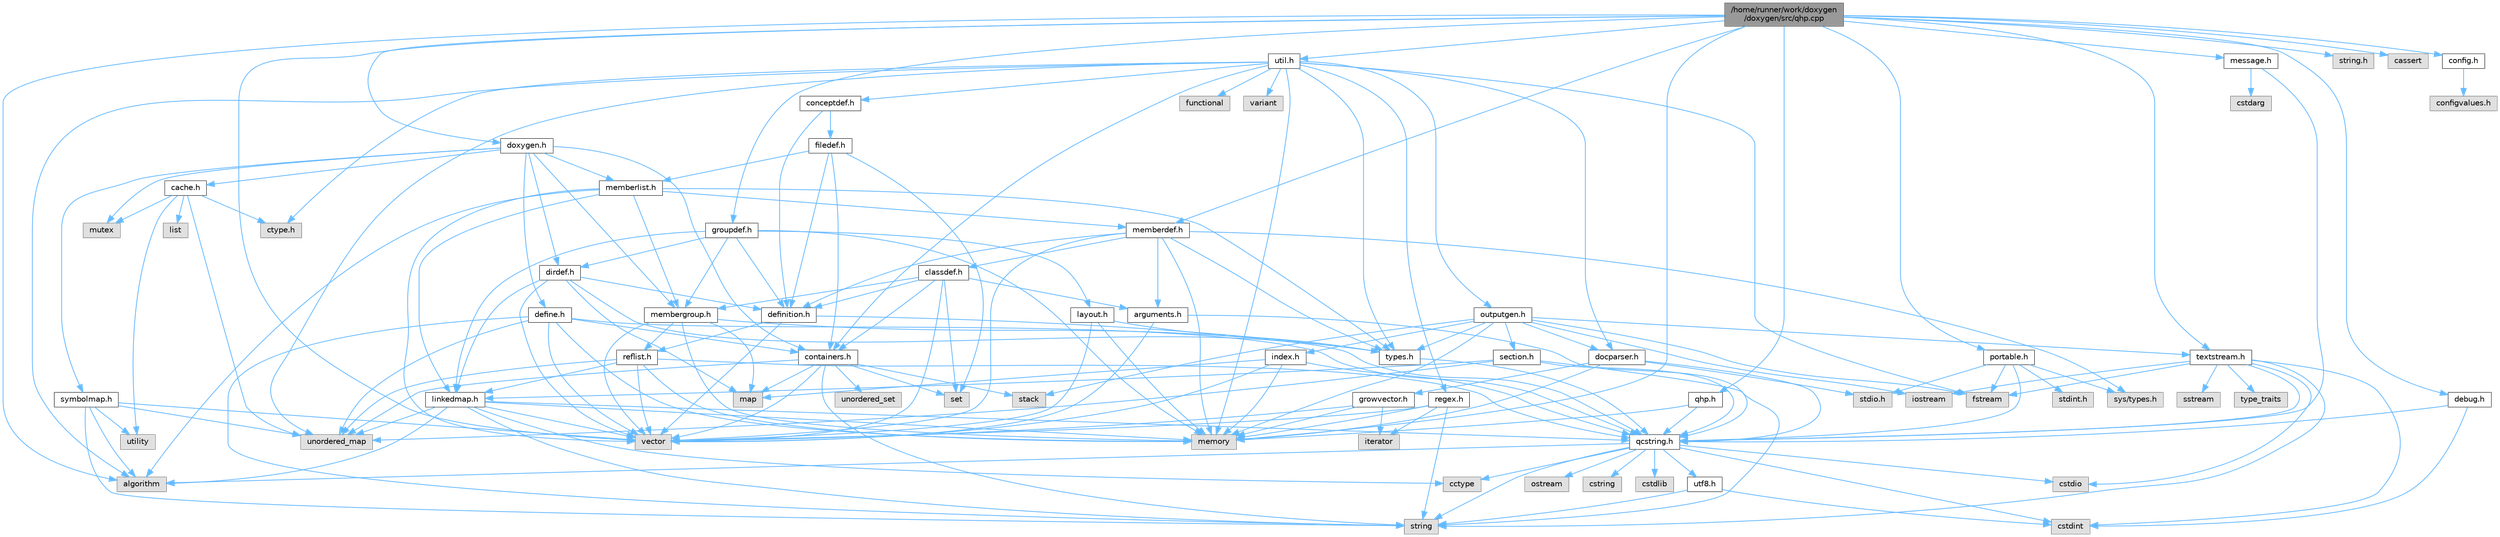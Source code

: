 digraph "/home/runner/work/doxygen/doxygen/src/qhp.cpp"
{
 // INTERACTIVE_SVG=YES
 // LATEX_PDF_SIZE
  bgcolor="transparent";
  edge [fontname=Helvetica,fontsize=10,labelfontname=Helvetica,labelfontsize=10];
  node [fontname=Helvetica,fontsize=10,shape=box,height=0.2,width=0.4];
  Node1 [label="/home/runner/work/doxygen\l/doxygen/src/qhp.cpp",height=0.2,width=0.4,color="gray40", fillcolor="grey60", style="filled", fontcolor="black",tooltip=" "];
  Node1 -> Node2 [color="steelblue1",style="solid"];
  Node2 [label="algorithm",height=0.2,width=0.4,color="grey60", fillcolor="#E0E0E0", style="filled",tooltip=" "];
  Node1 -> Node3 [color="steelblue1",style="solid"];
  Node3 [label="memory",height=0.2,width=0.4,color="grey60", fillcolor="#E0E0E0", style="filled",tooltip=" "];
  Node1 -> Node4 [color="steelblue1",style="solid"];
  Node4 [label="string.h",height=0.2,width=0.4,color="grey60", fillcolor="#E0E0E0", style="filled",tooltip=" "];
  Node1 -> Node5 [color="steelblue1",style="solid"];
  Node5 [label="vector",height=0.2,width=0.4,color="grey60", fillcolor="#E0E0E0", style="filled",tooltip=" "];
  Node1 -> Node6 [color="steelblue1",style="solid"];
  Node6 [label="cassert",height=0.2,width=0.4,color="grey60", fillcolor="#E0E0E0", style="filled",tooltip=" "];
  Node1 -> Node7 [color="steelblue1",style="solid"];
  Node7 [label="config.h",height=0.2,width=0.4,color="grey40", fillcolor="white", style="filled",URL="$db/d16/config_8h.html",tooltip=" "];
  Node7 -> Node8 [color="steelblue1",style="solid"];
  Node8 [label="configvalues.h",height=0.2,width=0.4,color="grey60", fillcolor="#E0E0E0", style="filled",tooltip=" "];
  Node1 -> Node9 [color="steelblue1",style="solid"];
  Node9 [label="debug.h",height=0.2,width=0.4,color="grey40", fillcolor="white", style="filled",URL="$db/d16/debug_8h.html",tooltip=" "];
  Node9 -> Node10 [color="steelblue1",style="solid"];
  Node10 [label="cstdint",height=0.2,width=0.4,color="grey60", fillcolor="#E0E0E0", style="filled",tooltip=" "];
  Node9 -> Node11 [color="steelblue1",style="solid"];
  Node11 [label="qcstring.h",height=0.2,width=0.4,color="grey40", fillcolor="white", style="filled",URL="$d7/d5c/qcstring_8h.html",tooltip=" "];
  Node11 -> Node12 [color="steelblue1",style="solid"];
  Node12 [label="string",height=0.2,width=0.4,color="grey60", fillcolor="#E0E0E0", style="filled",tooltip=" "];
  Node11 -> Node2 [color="steelblue1",style="solid"];
  Node11 -> Node13 [color="steelblue1",style="solid"];
  Node13 [label="cctype",height=0.2,width=0.4,color="grey60", fillcolor="#E0E0E0", style="filled",tooltip=" "];
  Node11 -> Node14 [color="steelblue1",style="solid"];
  Node14 [label="cstring",height=0.2,width=0.4,color="grey60", fillcolor="#E0E0E0", style="filled",tooltip=" "];
  Node11 -> Node15 [color="steelblue1",style="solid"];
  Node15 [label="cstdio",height=0.2,width=0.4,color="grey60", fillcolor="#E0E0E0", style="filled",tooltip=" "];
  Node11 -> Node16 [color="steelblue1",style="solid"];
  Node16 [label="cstdlib",height=0.2,width=0.4,color="grey60", fillcolor="#E0E0E0", style="filled",tooltip=" "];
  Node11 -> Node10 [color="steelblue1",style="solid"];
  Node11 -> Node17 [color="steelblue1",style="solid"];
  Node17 [label="ostream",height=0.2,width=0.4,color="grey60", fillcolor="#E0E0E0", style="filled",tooltip=" "];
  Node11 -> Node18 [color="steelblue1",style="solid"];
  Node18 [label="utf8.h",height=0.2,width=0.4,color="grey40", fillcolor="white", style="filled",URL="$db/d7c/utf8_8h.html",tooltip="Various UTF8 related helper functions."];
  Node18 -> Node10 [color="steelblue1",style="solid"];
  Node18 -> Node12 [color="steelblue1",style="solid"];
  Node1 -> Node19 [color="steelblue1",style="solid"];
  Node19 [label="doxygen.h",height=0.2,width=0.4,color="grey40", fillcolor="white", style="filled",URL="$d1/da1/doxygen_8h.html",tooltip=" "];
  Node19 -> Node20 [color="steelblue1",style="solid"];
  Node20 [label="mutex",height=0.2,width=0.4,color="grey60", fillcolor="#E0E0E0", style="filled",tooltip=" "];
  Node19 -> Node21 [color="steelblue1",style="solid"];
  Node21 [label="containers.h",height=0.2,width=0.4,color="grey40", fillcolor="white", style="filled",URL="$d5/d75/containers_8h.html",tooltip=" "];
  Node21 -> Node5 [color="steelblue1",style="solid"];
  Node21 -> Node12 [color="steelblue1",style="solid"];
  Node21 -> Node22 [color="steelblue1",style="solid"];
  Node22 [label="set",height=0.2,width=0.4,color="grey60", fillcolor="#E0E0E0", style="filled",tooltip=" "];
  Node21 -> Node23 [color="steelblue1",style="solid"];
  Node23 [label="map",height=0.2,width=0.4,color="grey60", fillcolor="#E0E0E0", style="filled",tooltip=" "];
  Node21 -> Node24 [color="steelblue1",style="solid"];
  Node24 [label="unordered_set",height=0.2,width=0.4,color="grey60", fillcolor="#E0E0E0", style="filled",tooltip=" "];
  Node21 -> Node25 [color="steelblue1",style="solid"];
  Node25 [label="unordered_map",height=0.2,width=0.4,color="grey60", fillcolor="#E0E0E0", style="filled",tooltip=" "];
  Node21 -> Node26 [color="steelblue1",style="solid"];
  Node26 [label="stack",height=0.2,width=0.4,color="grey60", fillcolor="#E0E0E0", style="filled",tooltip=" "];
  Node19 -> Node27 [color="steelblue1",style="solid"];
  Node27 [label="membergroup.h",height=0.2,width=0.4,color="grey40", fillcolor="white", style="filled",URL="$d9/d11/membergroup_8h.html",tooltip=" "];
  Node27 -> Node5 [color="steelblue1",style="solid"];
  Node27 -> Node23 [color="steelblue1",style="solid"];
  Node27 -> Node3 [color="steelblue1",style="solid"];
  Node27 -> Node28 [color="steelblue1",style="solid"];
  Node28 [label="types.h",height=0.2,width=0.4,color="grey40", fillcolor="white", style="filled",URL="$d9/d49/types_8h.html",tooltip="This file contains a number of basic enums and types."];
  Node28 -> Node11 [color="steelblue1",style="solid"];
  Node27 -> Node29 [color="steelblue1",style="solid"];
  Node29 [label="reflist.h",height=0.2,width=0.4,color="grey40", fillcolor="white", style="filled",URL="$d1/d02/reflist_8h.html",tooltip=" "];
  Node29 -> Node5 [color="steelblue1",style="solid"];
  Node29 -> Node25 [color="steelblue1",style="solid"];
  Node29 -> Node3 [color="steelblue1",style="solid"];
  Node29 -> Node11 [color="steelblue1",style="solid"];
  Node29 -> Node30 [color="steelblue1",style="solid"];
  Node30 [label="linkedmap.h",height=0.2,width=0.4,color="grey40", fillcolor="white", style="filled",URL="$da/de1/linkedmap_8h.html",tooltip=" "];
  Node30 -> Node25 [color="steelblue1",style="solid"];
  Node30 -> Node5 [color="steelblue1",style="solid"];
  Node30 -> Node3 [color="steelblue1",style="solid"];
  Node30 -> Node12 [color="steelblue1",style="solid"];
  Node30 -> Node2 [color="steelblue1",style="solid"];
  Node30 -> Node13 [color="steelblue1",style="solid"];
  Node30 -> Node11 [color="steelblue1",style="solid"];
  Node19 -> Node31 [color="steelblue1",style="solid"];
  Node31 [label="dirdef.h",height=0.2,width=0.4,color="grey40", fillcolor="white", style="filled",URL="$d6/d15/dirdef_8h.html",tooltip=" "];
  Node31 -> Node5 [color="steelblue1",style="solid"];
  Node31 -> Node23 [color="steelblue1",style="solid"];
  Node31 -> Node11 [color="steelblue1",style="solid"];
  Node31 -> Node30 [color="steelblue1",style="solid"];
  Node31 -> Node32 [color="steelblue1",style="solid"];
  Node32 [label="definition.h",height=0.2,width=0.4,color="grey40", fillcolor="white", style="filled",URL="$df/da1/definition_8h.html",tooltip=" "];
  Node32 -> Node5 [color="steelblue1",style="solid"];
  Node32 -> Node28 [color="steelblue1",style="solid"];
  Node32 -> Node29 [color="steelblue1",style="solid"];
  Node19 -> Node33 [color="steelblue1",style="solid"];
  Node33 [label="memberlist.h",height=0.2,width=0.4,color="grey40", fillcolor="white", style="filled",URL="$dd/d78/memberlist_8h.html",tooltip=" "];
  Node33 -> Node5 [color="steelblue1",style="solid"];
  Node33 -> Node2 [color="steelblue1",style="solid"];
  Node33 -> Node34 [color="steelblue1",style="solid"];
  Node34 [label="memberdef.h",height=0.2,width=0.4,color="grey40", fillcolor="white", style="filled",URL="$d4/d46/memberdef_8h.html",tooltip=" "];
  Node34 -> Node5 [color="steelblue1",style="solid"];
  Node34 -> Node3 [color="steelblue1",style="solid"];
  Node34 -> Node35 [color="steelblue1",style="solid"];
  Node35 [label="sys/types.h",height=0.2,width=0.4,color="grey60", fillcolor="#E0E0E0", style="filled",tooltip=" "];
  Node34 -> Node28 [color="steelblue1",style="solid"];
  Node34 -> Node32 [color="steelblue1",style="solid"];
  Node34 -> Node36 [color="steelblue1",style="solid"];
  Node36 [label="arguments.h",height=0.2,width=0.4,color="grey40", fillcolor="white", style="filled",URL="$df/d9b/arguments_8h.html",tooltip=" "];
  Node36 -> Node5 [color="steelblue1",style="solid"];
  Node36 -> Node11 [color="steelblue1",style="solid"];
  Node34 -> Node37 [color="steelblue1",style="solid"];
  Node37 [label="classdef.h",height=0.2,width=0.4,color="grey40", fillcolor="white", style="filled",URL="$d1/da6/classdef_8h.html",tooltip=" "];
  Node37 -> Node5 [color="steelblue1",style="solid"];
  Node37 -> Node22 [color="steelblue1",style="solid"];
  Node37 -> Node21 [color="steelblue1",style="solid"];
  Node37 -> Node32 [color="steelblue1",style="solid"];
  Node37 -> Node36 [color="steelblue1",style="solid"];
  Node37 -> Node27 [color="steelblue1",style="solid"];
  Node33 -> Node30 [color="steelblue1",style="solid"];
  Node33 -> Node28 [color="steelblue1",style="solid"];
  Node33 -> Node27 [color="steelblue1",style="solid"];
  Node19 -> Node38 [color="steelblue1",style="solid"];
  Node38 [label="define.h",height=0.2,width=0.4,color="grey40", fillcolor="white", style="filled",URL="$df/d67/define_8h.html",tooltip=" "];
  Node38 -> Node5 [color="steelblue1",style="solid"];
  Node38 -> Node3 [color="steelblue1",style="solid"];
  Node38 -> Node12 [color="steelblue1",style="solid"];
  Node38 -> Node25 [color="steelblue1",style="solid"];
  Node38 -> Node11 [color="steelblue1",style="solid"];
  Node38 -> Node21 [color="steelblue1",style="solid"];
  Node19 -> Node39 [color="steelblue1",style="solid"];
  Node39 [label="cache.h",height=0.2,width=0.4,color="grey40", fillcolor="white", style="filled",URL="$d3/d26/cache_8h.html",tooltip=" "];
  Node39 -> Node40 [color="steelblue1",style="solid"];
  Node40 [label="list",height=0.2,width=0.4,color="grey60", fillcolor="#E0E0E0", style="filled",tooltip=" "];
  Node39 -> Node25 [color="steelblue1",style="solid"];
  Node39 -> Node20 [color="steelblue1",style="solid"];
  Node39 -> Node41 [color="steelblue1",style="solid"];
  Node41 [label="utility",height=0.2,width=0.4,color="grey60", fillcolor="#E0E0E0", style="filled",tooltip=" "];
  Node39 -> Node42 [color="steelblue1",style="solid"];
  Node42 [label="ctype.h",height=0.2,width=0.4,color="grey60", fillcolor="#E0E0E0", style="filled",tooltip=" "];
  Node19 -> Node43 [color="steelblue1",style="solid"];
  Node43 [label="symbolmap.h",height=0.2,width=0.4,color="grey40", fillcolor="white", style="filled",URL="$d7/ddd/symbolmap_8h.html",tooltip=" "];
  Node43 -> Node2 [color="steelblue1",style="solid"];
  Node43 -> Node25 [color="steelblue1",style="solid"];
  Node43 -> Node5 [color="steelblue1",style="solid"];
  Node43 -> Node12 [color="steelblue1",style="solid"];
  Node43 -> Node41 [color="steelblue1",style="solid"];
  Node1 -> Node44 [color="steelblue1",style="solid"];
  Node44 [label="groupdef.h",height=0.2,width=0.4,color="grey40", fillcolor="white", style="filled",URL="$d1/de6/groupdef_8h.html",tooltip=" "];
  Node44 -> Node3 [color="steelblue1",style="solid"];
  Node44 -> Node32 [color="steelblue1",style="solid"];
  Node44 -> Node31 [color="steelblue1",style="solid"];
  Node44 -> Node45 [color="steelblue1",style="solid"];
  Node45 [label="layout.h",height=0.2,width=0.4,color="grey40", fillcolor="white", style="filled",URL="$db/d51/layout_8h.html",tooltip=" "];
  Node45 -> Node3 [color="steelblue1",style="solid"];
  Node45 -> Node5 [color="steelblue1",style="solid"];
  Node45 -> Node28 [color="steelblue1",style="solid"];
  Node44 -> Node27 [color="steelblue1",style="solid"];
  Node44 -> Node30 [color="steelblue1",style="solid"];
  Node1 -> Node34 [color="steelblue1",style="solid"];
  Node1 -> Node46 [color="steelblue1",style="solid"];
  Node46 [label="message.h",height=0.2,width=0.4,color="grey40", fillcolor="white", style="filled",URL="$d2/d0d/message_8h.html",tooltip=" "];
  Node46 -> Node47 [color="steelblue1",style="solid"];
  Node47 [label="cstdarg",height=0.2,width=0.4,color="grey60", fillcolor="#E0E0E0", style="filled",tooltip=" "];
  Node46 -> Node11 [color="steelblue1",style="solid"];
  Node1 -> Node48 [color="steelblue1",style="solid"];
  Node48 [label="qhp.h",height=0.2,width=0.4,color="grey40", fillcolor="white", style="filled",URL="$dc/d20/qhp_8h.html",tooltip=" "];
  Node48 -> Node3 [color="steelblue1",style="solid"];
  Node48 -> Node11 [color="steelblue1",style="solid"];
  Node1 -> Node49 [color="steelblue1",style="solid"];
  Node49 [label="textstream.h",height=0.2,width=0.4,color="grey40", fillcolor="white", style="filled",URL="$d4/d7d/textstream_8h.html",tooltip=" "];
  Node49 -> Node12 [color="steelblue1",style="solid"];
  Node49 -> Node50 [color="steelblue1",style="solid"];
  Node50 [label="iostream",height=0.2,width=0.4,color="grey60", fillcolor="#E0E0E0", style="filled",tooltip=" "];
  Node49 -> Node51 [color="steelblue1",style="solid"];
  Node51 [label="sstream",height=0.2,width=0.4,color="grey60", fillcolor="#E0E0E0", style="filled",tooltip=" "];
  Node49 -> Node10 [color="steelblue1",style="solid"];
  Node49 -> Node15 [color="steelblue1",style="solid"];
  Node49 -> Node52 [color="steelblue1",style="solid"];
  Node52 [label="fstream",height=0.2,width=0.4,color="grey60", fillcolor="#E0E0E0", style="filled",tooltip=" "];
  Node49 -> Node53 [color="steelblue1",style="solid"];
  Node53 [label="type_traits",height=0.2,width=0.4,color="grey60", fillcolor="#E0E0E0", style="filled",tooltip=" "];
  Node49 -> Node11 [color="steelblue1",style="solid"];
  Node1 -> Node54 [color="steelblue1",style="solid"];
  Node54 [label="util.h",height=0.2,width=0.4,color="grey40", fillcolor="white", style="filled",URL="$d8/d3c/util_8h.html",tooltip="A bunch of utility functions."];
  Node54 -> Node3 [color="steelblue1",style="solid"];
  Node54 -> Node25 [color="steelblue1",style="solid"];
  Node54 -> Node2 [color="steelblue1",style="solid"];
  Node54 -> Node55 [color="steelblue1",style="solid"];
  Node55 [label="functional",height=0.2,width=0.4,color="grey60", fillcolor="#E0E0E0", style="filled",tooltip=" "];
  Node54 -> Node52 [color="steelblue1",style="solid"];
  Node54 -> Node56 [color="steelblue1",style="solid"];
  Node56 [label="variant",height=0.2,width=0.4,color="grey60", fillcolor="#E0E0E0", style="filled",tooltip=" "];
  Node54 -> Node42 [color="steelblue1",style="solid"];
  Node54 -> Node28 [color="steelblue1",style="solid"];
  Node54 -> Node57 [color="steelblue1",style="solid"];
  Node57 [label="docparser.h",height=0.2,width=0.4,color="grey40", fillcolor="white", style="filled",URL="$de/d9c/docparser_8h.html",tooltip=" "];
  Node57 -> Node58 [color="steelblue1",style="solid"];
  Node58 [label="stdio.h",height=0.2,width=0.4,color="grey60", fillcolor="#E0E0E0", style="filled",tooltip=" "];
  Node57 -> Node3 [color="steelblue1",style="solid"];
  Node57 -> Node11 [color="steelblue1",style="solid"];
  Node57 -> Node59 [color="steelblue1",style="solid"];
  Node59 [label="growvector.h",height=0.2,width=0.4,color="grey40", fillcolor="white", style="filled",URL="$d7/d50/growvector_8h.html",tooltip=" "];
  Node59 -> Node5 [color="steelblue1",style="solid"];
  Node59 -> Node3 [color="steelblue1",style="solid"];
  Node59 -> Node60 [color="steelblue1",style="solid"];
  Node60 [label="iterator",height=0.2,width=0.4,color="grey60", fillcolor="#E0E0E0", style="filled",tooltip=" "];
  Node54 -> Node21 [color="steelblue1",style="solid"];
  Node54 -> Node61 [color="steelblue1",style="solid"];
  Node61 [label="outputgen.h",height=0.2,width=0.4,color="grey40", fillcolor="white", style="filled",URL="$df/d06/outputgen_8h.html",tooltip=" "];
  Node61 -> Node3 [color="steelblue1",style="solid"];
  Node61 -> Node26 [color="steelblue1",style="solid"];
  Node61 -> Node50 [color="steelblue1",style="solid"];
  Node61 -> Node52 [color="steelblue1",style="solid"];
  Node61 -> Node28 [color="steelblue1",style="solid"];
  Node61 -> Node62 [color="steelblue1",style="solid"];
  Node62 [label="index.h",height=0.2,width=0.4,color="grey40", fillcolor="white", style="filled",URL="$d1/db5/index_8h.html",tooltip=" "];
  Node62 -> Node3 [color="steelblue1",style="solid"];
  Node62 -> Node5 [color="steelblue1",style="solid"];
  Node62 -> Node23 [color="steelblue1",style="solid"];
  Node62 -> Node11 [color="steelblue1",style="solid"];
  Node61 -> Node63 [color="steelblue1",style="solid"];
  Node63 [label="section.h",height=0.2,width=0.4,color="grey40", fillcolor="white", style="filled",URL="$d1/d2a/section_8h.html",tooltip=" "];
  Node63 -> Node12 [color="steelblue1",style="solid"];
  Node63 -> Node25 [color="steelblue1",style="solid"];
  Node63 -> Node11 [color="steelblue1",style="solid"];
  Node63 -> Node30 [color="steelblue1",style="solid"];
  Node61 -> Node49 [color="steelblue1",style="solid"];
  Node61 -> Node57 [color="steelblue1",style="solid"];
  Node54 -> Node64 [color="steelblue1",style="solid"];
  Node64 [label="regex.h",height=0.2,width=0.4,color="grey40", fillcolor="white", style="filled",URL="$d1/d21/regex_8h.html",tooltip=" "];
  Node64 -> Node3 [color="steelblue1",style="solid"];
  Node64 -> Node12 [color="steelblue1",style="solid"];
  Node64 -> Node5 [color="steelblue1",style="solid"];
  Node64 -> Node60 [color="steelblue1",style="solid"];
  Node54 -> Node65 [color="steelblue1",style="solid"];
  Node65 [label="conceptdef.h",height=0.2,width=0.4,color="grey40", fillcolor="white", style="filled",URL="$da/df1/conceptdef_8h.html",tooltip=" "];
  Node65 -> Node32 [color="steelblue1",style="solid"];
  Node65 -> Node66 [color="steelblue1",style="solid"];
  Node66 [label="filedef.h",height=0.2,width=0.4,color="grey40", fillcolor="white", style="filled",URL="$d4/d3a/filedef_8h.html",tooltip=" "];
  Node66 -> Node22 [color="steelblue1",style="solid"];
  Node66 -> Node32 [color="steelblue1",style="solid"];
  Node66 -> Node33 [color="steelblue1",style="solid"];
  Node66 -> Node21 [color="steelblue1",style="solid"];
  Node1 -> Node67 [color="steelblue1",style="solid"];
  Node67 [label="portable.h",height=0.2,width=0.4,color="grey40", fillcolor="white", style="filled",URL="$d2/de2/portable_8h.html",tooltip="Portable versions of functions that are platform dependent."];
  Node67 -> Node58 [color="steelblue1",style="solid"];
  Node67 -> Node35 [color="steelblue1",style="solid"];
  Node67 -> Node68 [color="steelblue1",style="solid"];
  Node68 [label="stdint.h",height=0.2,width=0.4,color="grey60", fillcolor="#E0E0E0", style="filled",tooltip=" "];
  Node67 -> Node52 [color="steelblue1",style="solid"];
  Node67 -> Node11 [color="steelblue1",style="solid"];
}
